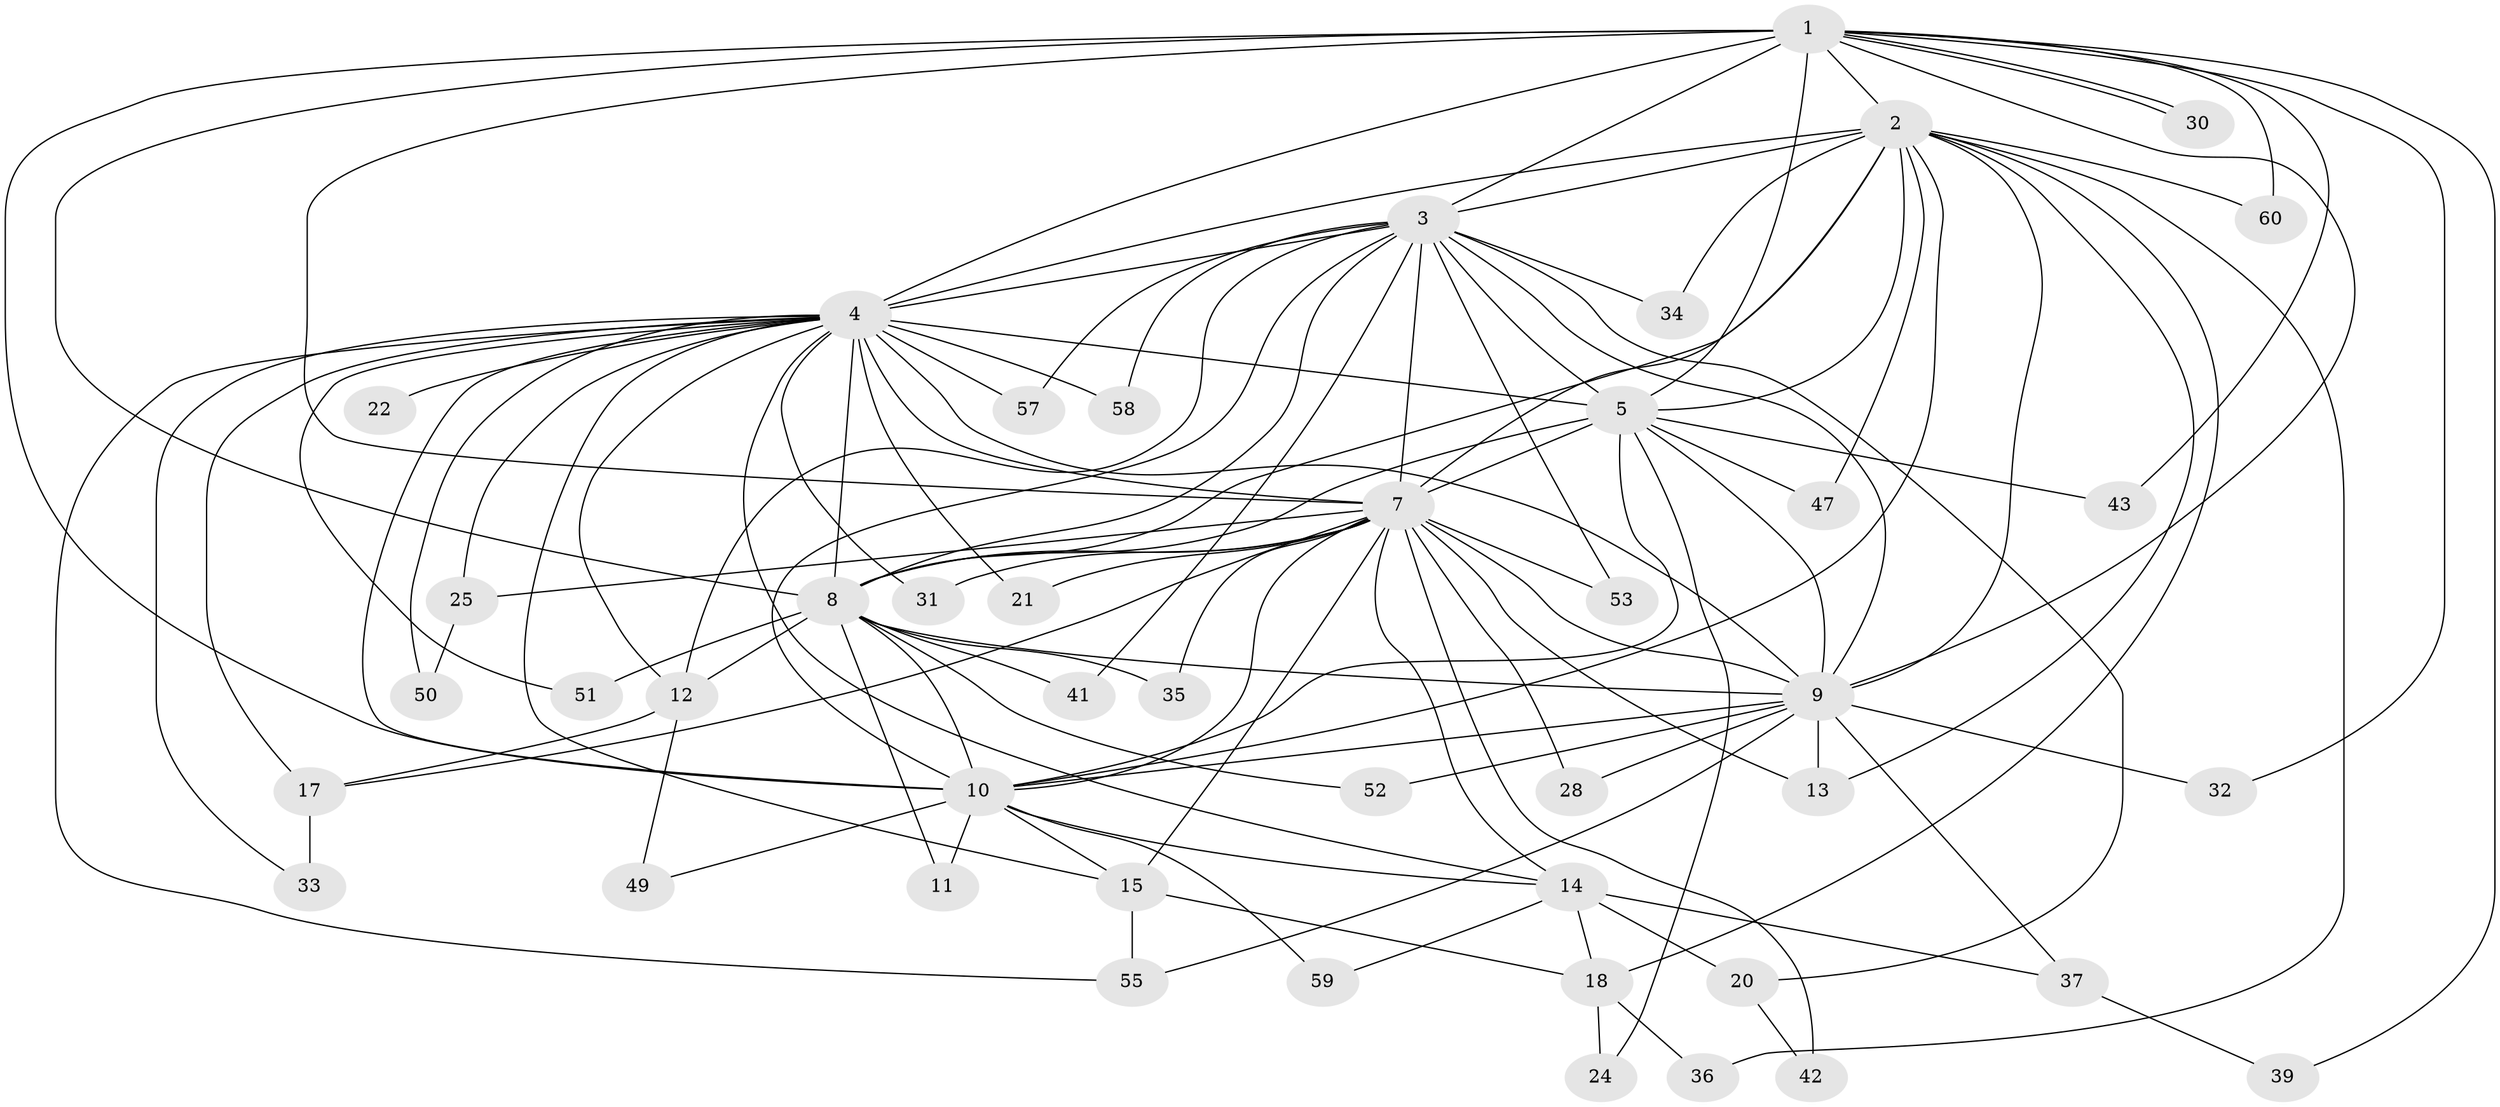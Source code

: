// original degree distribution, {16: 0.016129032258064516, 15: 0.016129032258064516, 18: 0.016129032258064516, 12: 0.016129032258064516, 13: 0.016129032258064516, 24: 0.016129032258064516, 22: 0.016129032258064516, 17: 0.03225806451612903, 14: 0.016129032258064516, 2: 0.6129032258064516, 5: 0.06451612903225806, 3: 0.14516129032258066, 7: 0.016129032258064516}
// Generated by graph-tools (version 1.1) at 2025/41/03/06/25 10:41:34]
// undirected, 45 vertices, 114 edges
graph export_dot {
graph [start="1"]
  node [color=gray90,style=filled];
  1 [super="+61"];
  2 [super="+26"];
  3 [super="+48"];
  4 [super="+6"];
  5 [super="+45"];
  7 [super="+19"];
  8 [super="+16"];
  9 [super="+46"];
  10 [super="+62"];
  11;
  12 [super="+29"];
  13;
  14 [super="+27"];
  15 [super="+44"];
  17 [super="+23"];
  18 [super="+54"];
  20;
  21 [super="+40"];
  22;
  24;
  25;
  28;
  30;
  31;
  32;
  33 [super="+38"];
  34;
  35;
  36;
  37;
  39;
  41;
  42;
  43;
  47;
  49;
  50;
  51;
  52;
  53;
  55 [super="+56"];
  57;
  58;
  59;
  60;
  1 -- 2;
  1 -- 3 [weight=2];
  1 -- 4 [weight=2];
  1 -- 5;
  1 -- 7;
  1 -- 8;
  1 -- 9;
  1 -- 10;
  1 -- 30;
  1 -- 30;
  1 -- 32;
  1 -- 39;
  1 -- 43;
  1 -- 60;
  2 -- 3;
  2 -- 4 [weight=2];
  2 -- 5;
  2 -- 7;
  2 -- 8;
  2 -- 9;
  2 -- 10;
  2 -- 18;
  2 -- 34;
  2 -- 36;
  2 -- 47;
  2 -- 60;
  2 -- 13;
  3 -- 4 [weight=2];
  3 -- 5;
  3 -- 7;
  3 -- 8;
  3 -- 9 [weight=2];
  3 -- 10;
  3 -- 12;
  3 -- 20;
  3 -- 34;
  3 -- 41;
  3 -- 53;
  3 -- 57;
  3 -- 58;
  4 -- 5 [weight=2];
  4 -- 7 [weight=3];
  4 -- 8 [weight=3];
  4 -- 9 [weight=2];
  4 -- 10 [weight=2];
  4 -- 17;
  4 -- 22 [weight=2];
  4 -- 31;
  4 -- 14;
  4 -- 15;
  4 -- 25;
  4 -- 33;
  4 -- 50;
  4 -- 51;
  4 -- 57;
  4 -- 58;
  4 -- 55;
  4 -- 12;
  4 -- 21;
  5 -- 7 [weight=2];
  5 -- 8;
  5 -- 9;
  5 -- 10;
  5 -- 24;
  5 -- 43;
  5 -- 47;
  7 -- 8;
  7 -- 9;
  7 -- 10;
  7 -- 13;
  7 -- 14;
  7 -- 21 [weight=2];
  7 -- 25;
  7 -- 28;
  7 -- 31;
  7 -- 35;
  7 -- 42;
  7 -- 53;
  7 -- 15;
  7 -- 17;
  8 -- 9 [weight=2];
  8 -- 10;
  8 -- 11;
  8 -- 12;
  8 -- 35;
  8 -- 41;
  8 -- 51;
  8 -- 52;
  9 -- 10;
  9 -- 13;
  9 -- 28;
  9 -- 32;
  9 -- 37;
  9 -- 52;
  9 -- 55;
  10 -- 11;
  10 -- 49;
  10 -- 59;
  10 -- 15;
  10 -- 14;
  12 -- 17;
  12 -- 49;
  14 -- 20;
  14 -- 37;
  14 -- 59;
  14 -- 18;
  15 -- 18;
  15 -- 55;
  17 -- 33 [weight=2];
  18 -- 24;
  18 -- 36;
  20 -- 42;
  25 -- 50;
  37 -- 39;
}

